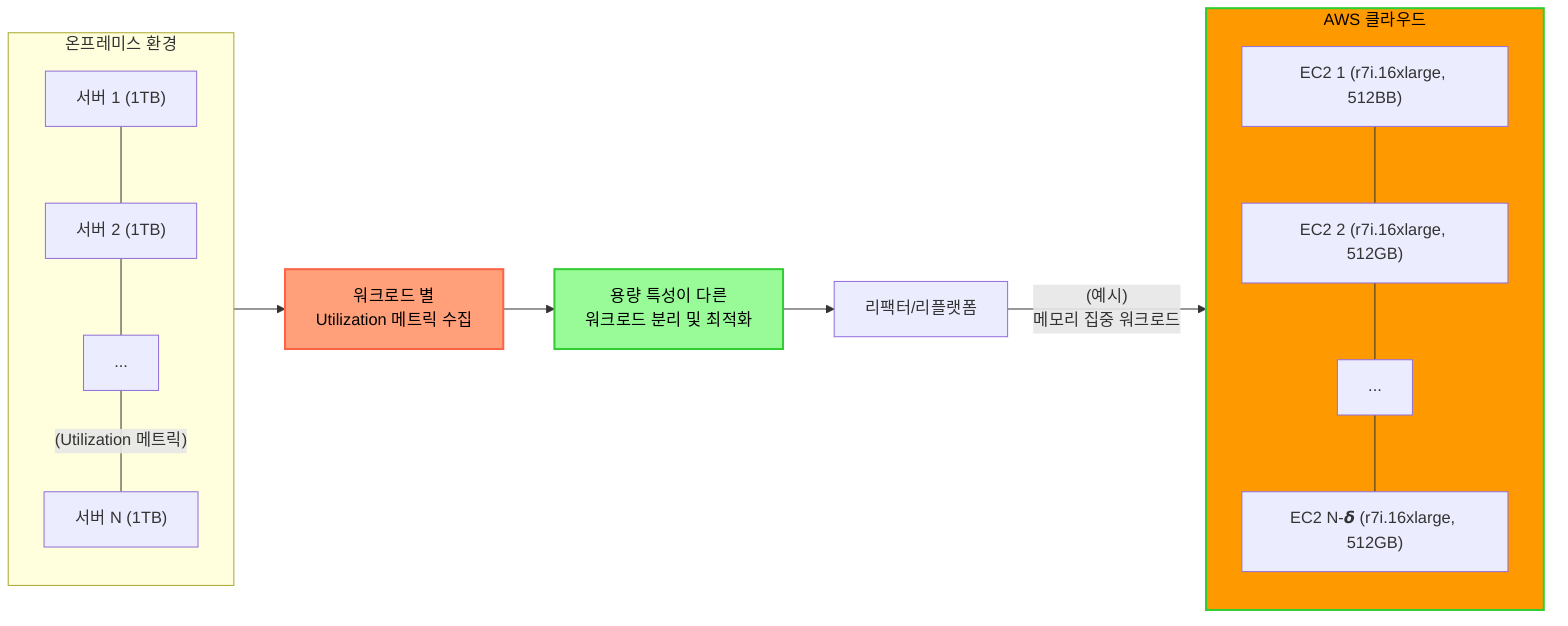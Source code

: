 %%//{init: {'theme': 'base', 'themeVariables': { 'background': '#ffffff' }}}%%

graph LR
    subgraph OnPremise["온프레미스 환경"]
        A["서버 1 (1TB)"] --- B["서버 2 (1TB)"]
        B --- C[...]
        C --- |"(Utilization 메트릭)"| D["서버 N (1TB)"]
    end
    subgraph AWSCloud["AWS 클라우드"]
        E["EC2 1 (r7i.16xlarge, 512BB)"] --- F["EC2 2 (r7i.16xlarge, 512GB)"]
        F --- G[...]
        G --- H["EC2 N-𝞭 (r7i.16xlarge, 512GB)"]
    end
    OnPremise --> P[워크로드 별 <br>Utilization 메트릭 수집]
    P --> Q["용량 특성이 다른 <br>워크로드 분리 및 최적화"]
    Q --> R[리팩터/리플랫폼]
    R --> |"(예시) <br>메모리 집중 워크로드"| AWSCloud

    style P fill:#FFA07A,stroke:#FF6347,stroke-width:2px,color:#000000
    style Q fill:#98FB98,stroke:#32CD32,stroke-width:2px,color:#000000
    style AWSCloud fill:#FF9900,stroke:#32CD32,stroke-width:2px,color:#000000


%%    subgraph Benefits["마이그레이션 이점"]
%%        I[리소스 최적화] --> J[비용 효율성]
%%        J --> K[확장성]
%%        K --> L[관리 용이성]
%%        L --> M[성능 향상]
%%        M --> N[Utilization 개선]
%%        N --> I
%%    end